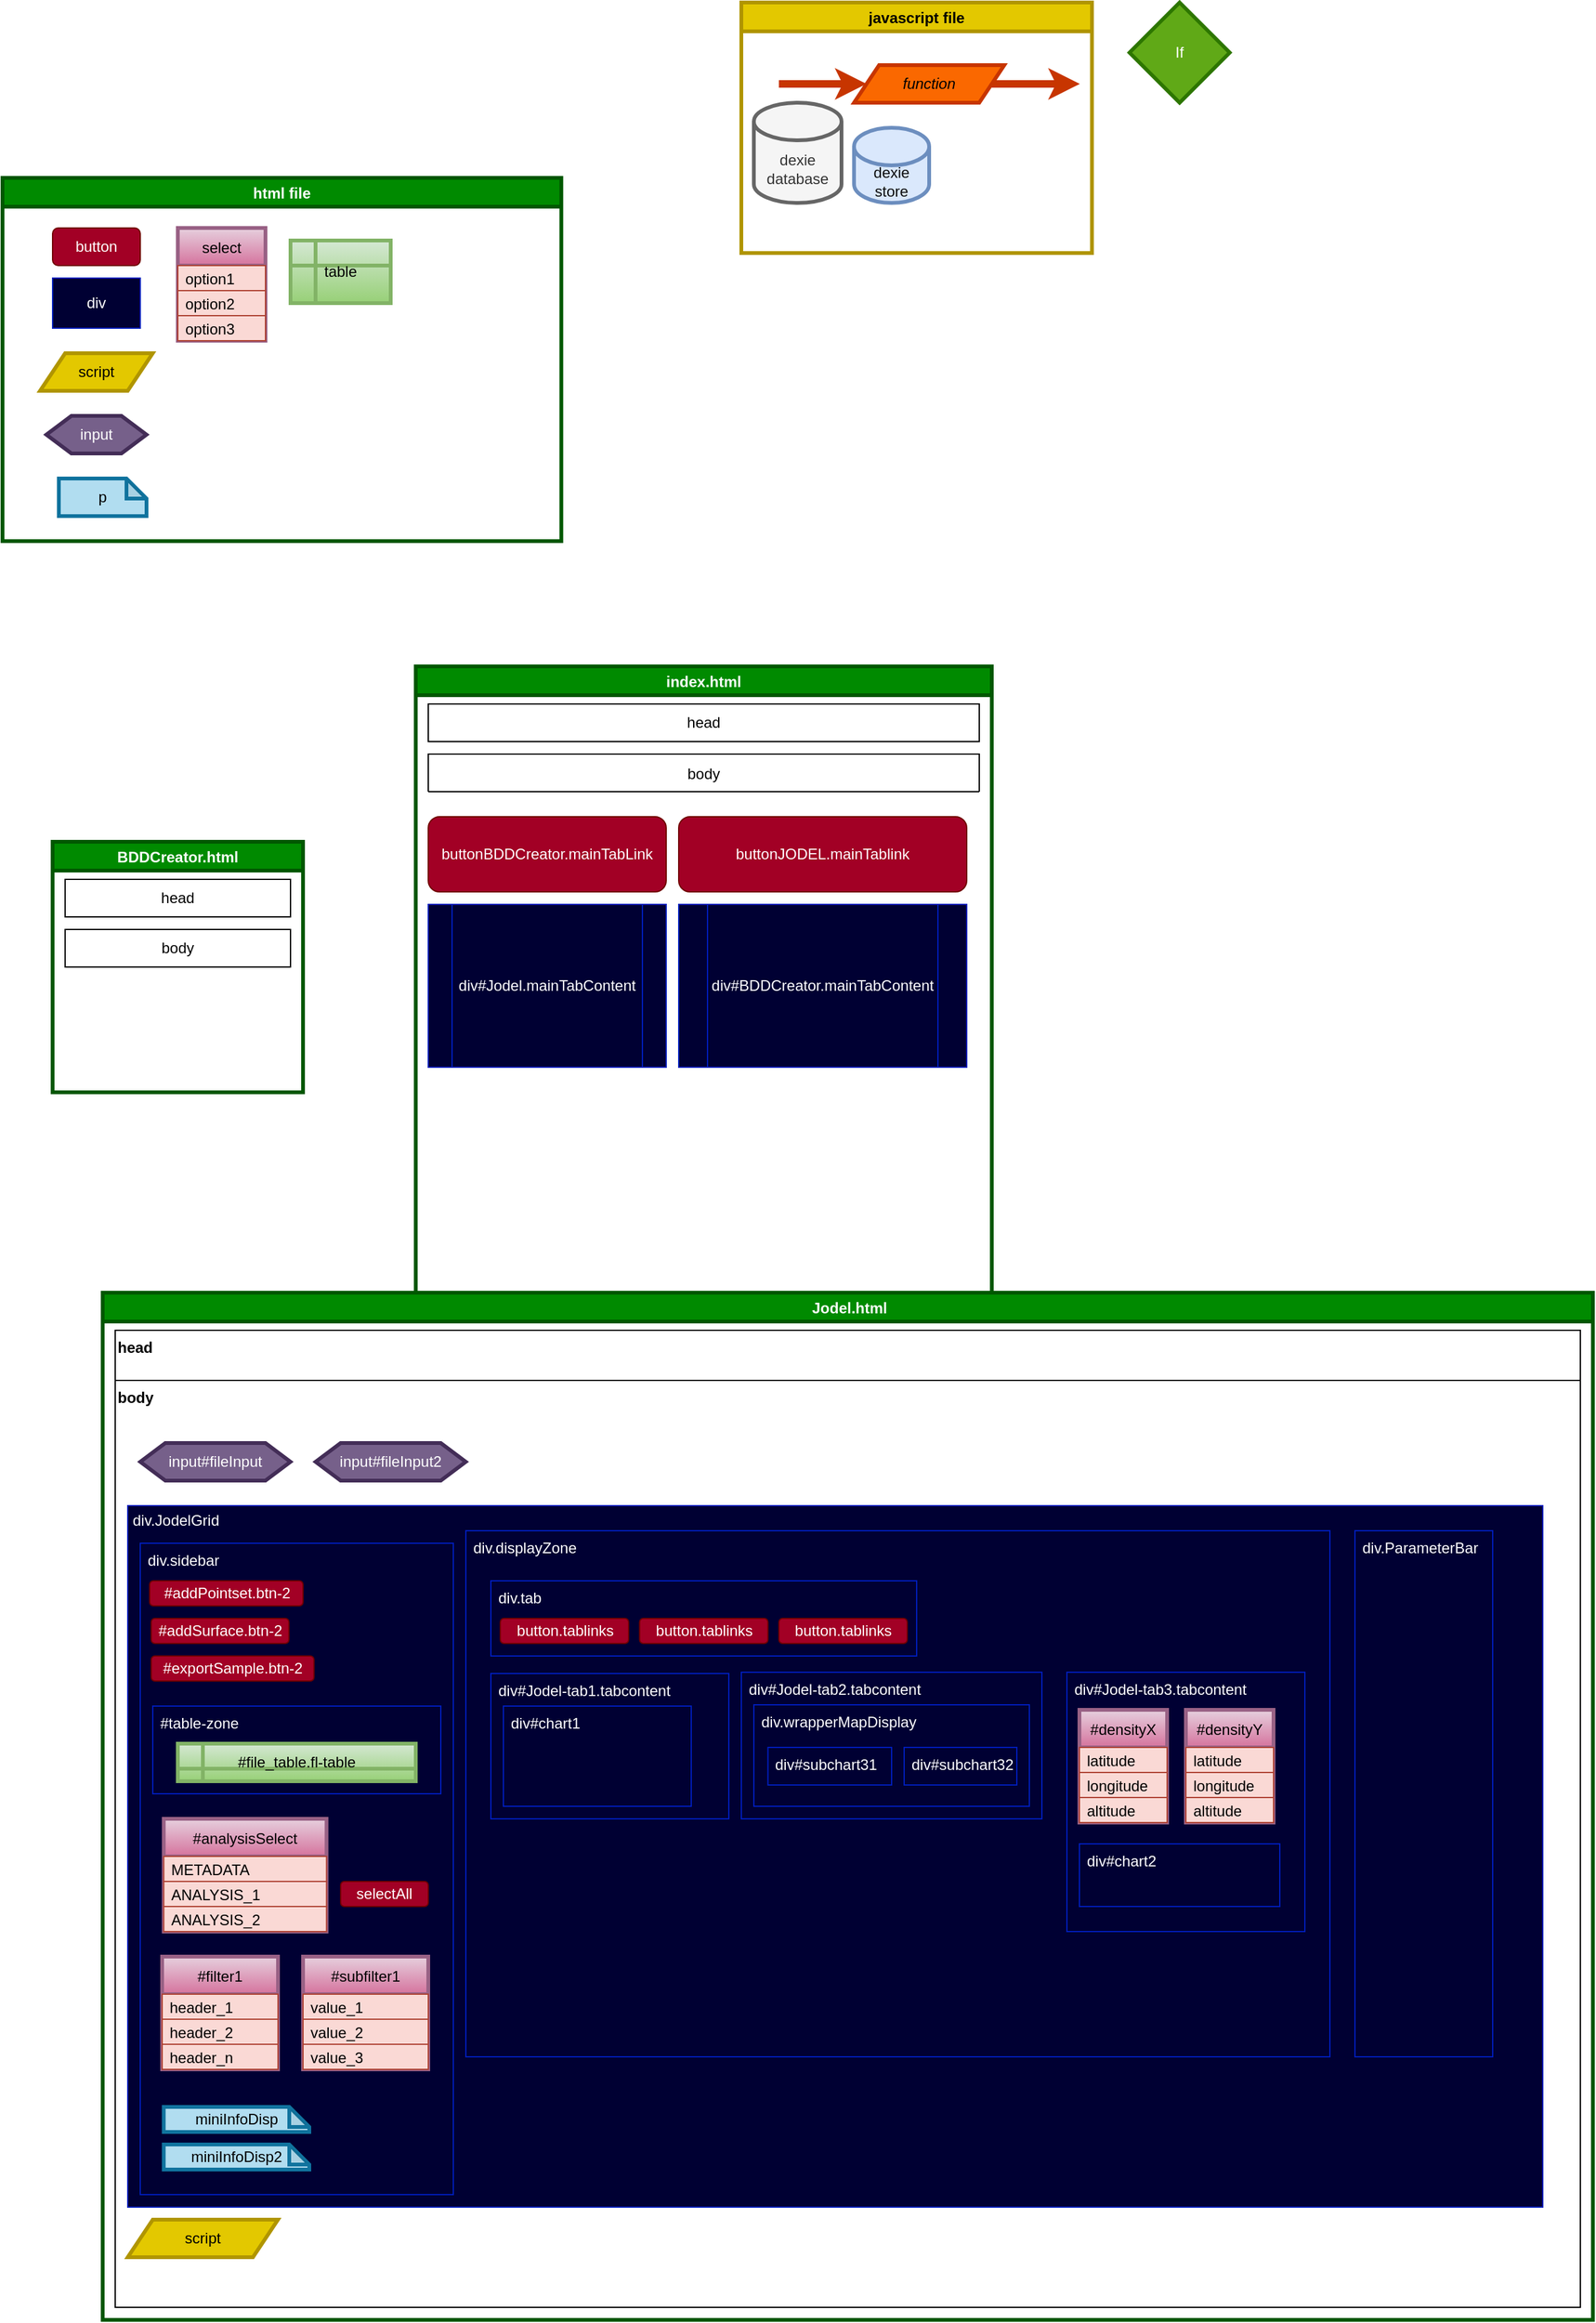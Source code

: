 <mxfile>
    <diagram id="qAJNVAeYL8XGyXcCz23-" name="Page-1">
        <mxGraphModel dx="2083" dy="2276" grid="1" gridSize="10" guides="1" tooltips="1" connect="1" arrows="1" fold="1" page="1" pageScale="1" pageWidth="827" pageHeight="1169" background="#ffffff" math="0" shadow="0">
            <root>
                <mxCell id="0"/>
                <mxCell id="1" parent="0"/>
                <mxCell id="3" value="index.html" style="swimlane;strokeColor=#005700;strokeWidth=3;fillColor=#008a00;fontColor=#ffffff;" parent="1" vertex="1">
                    <mxGeometry x="50" y="130" width="460" height="510" as="geometry"/>
                </mxCell>
                <mxCell id="4" value="head" style="whiteSpace=wrap;html=1;" parent="3" vertex="1">
                    <mxGeometry x="10" y="30" width="440" height="30" as="geometry"/>
                </mxCell>
                <mxCell id="21" value="body" style="swimlane;fontStyle=0;childLayout=stackLayout;horizontal=1;startSize=30;horizontalStack=0;resizeParent=1;resizeParentMax=0;resizeLast=0;collapsible=1;marginBottom=0;" parent="3" vertex="1">
                    <mxGeometry x="10" y="70" width="440" height="30" as="geometry"/>
                </mxCell>
                <mxCell id="44" value="&lt;span style=&quot;color: rgb(255 , 255 , 255)&quot;&gt;buttonBDDCreator.mainTabLink&lt;/span&gt;" style="rounded=1;whiteSpace=wrap;html=1;fillColor=#a20025;fontColor=#ffffff;strokeColor=#6F0000;" parent="3" vertex="1">
                    <mxGeometry x="10" y="120" width="190" height="60" as="geometry"/>
                </mxCell>
                <mxCell id="45" value="&lt;span style=&quot;color: rgb(255 , 255 , 255)&quot;&gt;buttonJODEL.mainTablink&lt;/span&gt;" style="rounded=1;whiteSpace=wrap;html=1;fillColor=#a20025;fontColor=#ffffff;strokeColor=#6F0000;" parent="3" vertex="1">
                    <mxGeometry x="210" y="120" width="230" height="60" as="geometry"/>
                </mxCell>
                <mxCell id="30" value="div#Jodel.mainTabContent" style="shape=process;whiteSpace=wrap;html=1;backgroundOutline=1;fillColor=#000033;fontColor=#ffffff;strokeColor=#001DBC;" parent="3" vertex="1">
                    <mxGeometry x="10" y="190" width="190" height="130" as="geometry"/>
                </mxCell>
                <mxCell id="31" value="div#BDDCreator.mainTabContent" style="shape=process;whiteSpace=wrap;html=1;backgroundOutline=1;fillColor=#000033;fontColor=#ffffff;strokeColor=#001DBC;" parent="3" vertex="1">
                    <mxGeometry x="210" y="190" width="230" height="130" as="geometry"/>
                </mxCell>
                <mxCell id="11" value="Jodel.html" style="swimlane;strokeColor=#005700;strokeWidth=3;fillColor=#008a00;fontColor=#ffffff;spacingLeft=3;" parent="1" vertex="1">
                    <mxGeometry x="-200" y="630" width="1190" height="820" as="geometry"/>
                </mxCell>
                <mxCell id="12" value="body&lt;br&gt;" style="whiteSpace=wrap;html=1;align=left;verticalAlign=top;fontStyle=1" parent="11" vertex="1">
                    <mxGeometry x="10" y="70" width="1170" height="740" as="geometry"/>
                </mxCell>
                <mxCell id="13" value="head" style="whiteSpace=wrap;html=1;align=left;verticalAlign=top;fontStyle=1" parent="11" vertex="1">
                    <mxGeometry x="10" y="30" width="1170" height="40" as="geometry"/>
                </mxCell>
                <mxCell id="67" value="div.JodelGrid" style="rounded=0;html=1;fillColor=#000033;fontColor=#ffffff;strokeColor=#001DBC;spacing=0;spacingTop=0;spacingLeft=4;whiteSpace=wrap;align=left;verticalAlign=top;" parent="11" vertex="1">
                    <mxGeometry x="20" y="170" width="1130" height="560" as="geometry"/>
                </mxCell>
                <mxCell id="68" value="input#fileInput" style="shape=hexagon;perimeter=hexagonPerimeter2;whiteSpace=wrap;html=1;fixedSize=1;fontColor=#ffffff;strokeColor=#432D57;strokeWidth=3;fillColor=#76608a;" parent="11" vertex="1">
                    <mxGeometry x="30" y="120" width="120" height="30" as="geometry"/>
                </mxCell>
                <mxCell id="69" value="input#fileInput2" style="shape=hexagon;perimeter=hexagonPerimeter2;whiteSpace=wrap;html=1;fixedSize=1;fontColor=#ffffff;strokeColor=#432D57;strokeWidth=3;fillColor=#76608a;" parent="11" vertex="1">
                    <mxGeometry x="170" y="120" width="120" height="30" as="geometry"/>
                </mxCell>
                <mxCell id="70" value="div.sidebar" style="rounded=0;whiteSpace=wrap;html=1;fillColor=#000033;fontColor=#ffffff;strokeColor=#001DBC;verticalAlign=top;align=left;spacingLeft=4;" parent="11" vertex="1">
                    <mxGeometry x="30" y="200" width="250" height="520" as="geometry"/>
                </mxCell>
                <mxCell id="71" value="div.displayZone&lt;span style=&quot;color: rgba(0 , 0 , 0 , 0) ; font-family: monospace ; font-size: 0px&quot;&gt;%3CmxGraphModel%3E%3Croot%3E%3CmxCell%20id%3D%220%22%2F%3E%3CmxCell%20id%3D%221%22%20parent%3D%220%22%2F%3E%3CmxCell%20id%3D%222%22%20value%3D%22div.sidebar%22%20style%3D%22rounded%3D0%3BwhiteSpace%3Dwrap%3Bhtml%3D1%3BfillColor%3D%23000033%3BfontColor%3D%23ffffff%3BstrokeColor%3D%23001DBC%3BverticalAlign%3Dtop%3Balign%3Dleft%3BspacingLeft%3D4%3B%22%20vertex%3D%221%22%20parent%3D%221%22%3E%3CmxGeometry%20x%3D%2290%22%20y%3D%22870%22%20width%3D%22110%22%20height%3D%22250%22%20as%3D%22geometry%22%2F%3E%3C%2FmxCell%3E%3C%2Froot%3E%3C%2FmxGraphModel%3E&lt;/span&gt;" style="rounded=0;whiteSpace=wrap;html=1;fillColor=#000033;fontColor=#ffffff;strokeColor=#001DBC;verticalAlign=top;align=left;spacingLeft=4;" parent="11" vertex="1">
                    <mxGeometry x="290" y="190" width="690" height="420" as="geometry"/>
                </mxCell>
                <mxCell id="72" value="div.ParameterBar" style="rounded=0;whiteSpace=wrap;html=1;fillColor=#000033;fontColor=#ffffff;strokeColor=#001DBC;verticalAlign=top;align=left;spacingLeft=4;" parent="11" vertex="1">
                    <mxGeometry x="1000" y="190" width="110" height="420" as="geometry"/>
                </mxCell>
                <mxCell id="73" value="script" style="shape=parallelogram;perimeter=parallelogramPerimeter;whiteSpace=wrap;html=1;fixedSize=1;strokeColor=#B09500;strokeWidth=3;fillColor=#e3c800;fontColor=#000000;" parent="11" vertex="1">
                    <mxGeometry x="20" y="740" width="120" height="30" as="geometry"/>
                </mxCell>
                <mxCell id="74" value="#addPointset.btn-2" style="rounded=1;whiteSpace=wrap;html=1;fillColor=#a20025;fontColor=#ffffff;strokeColor=#6F0000;" parent="11" vertex="1">
                    <mxGeometry x="37.5" y="230" width="122.5" height="20" as="geometry"/>
                </mxCell>
                <mxCell id="75" value="#addSurface.btn-2" style="rounded=1;whiteSpace=wrap;html=1;fillColor=#a20025;fontColor=#ffffff;strokeColor=#6F0000;" parent="11" vertex="1">
                    <mxGeometry x="38.75" y="260" width="110" height="20" as="geometry"/>
                </mxCell>
                <mxCell id="76" value="#exportSample.btn-2" style="rounded=1;whiteSpace=wrap;html=1;fillColor=#a20025;fontColor=#ffffff;strokeColor=#6F0000;" parent="11" vertex="1">
                    <mxGeometry x="38.75" y="290" width="130" height="20" as="geometry"/>
                </mxCell>
                <mxCell id="79" value="#filter1" style="swimlane;fontStyle=0;childLayout=stackLayout;horizontal=1;startSize=30;horizontalStack=0;resizeParent=1;resizeParentMax=0;resizeLast=0;collapsible=1;marginBottom=0;strokeColor=#996185;strokeWidth=3;fillColor=#e6d0de;gradientColor=#d5739d;" parent="11" vertex="1">
                    <mxGeometry x="47.5" y="530" width="92.5" height="90" as="geometry"/>
                </mxCell>
                <mxCell id="80" value="header_1" style="text;strokeColor=#ae4132;fillColor=#fad9d5;align=left;verticalAlign=middle;spacingLeft=4;spacingRight=4;overflow=hidden;points=[[0,0.5],[1,0.5]];portConstraint=eastwest;rotatable=0;fontColor=#000000;" parent="79" vertex="1">
                    <mxGeometry y="30" width="92.5" height="20" as="geometry"/>
                </mxCell>
                <mxCell id="81" value="header_2" style="text;strokeColor=#ae4132;fillColor=#fad9d5;align=left;verticalAlign=middle;spacingLeft=4;spacingRight=4;overflow=hidden;points=[[0,0.5],[1,0.5]];portConstraint=eastwest;rotatable=0;fontColor=#000000;" parent="79" vertex="1">
                    <mxGeometry y="50" width="92.5" height="20" as="geometry"/>
                </mxCell>
                <mxCell id="82" value="header_n" style="text;strokeColor=#ae4132;fillColor=#fad9d5;align=left;verticalAlign=middle;spacingLeft=4;spacingRight=4;overflow=hidden;points=[[0,0.5],[1,0.5]];portConstraint=eastwest;rotatable=0;fontColor=#000000;" parent="79" vertex="1">
                    <mxGeometry y="70" width="92.5" height="20" as="geometry"/>
                </mxCell>
                <mxCell id="83" value="#subfilter1" style="swimlane;fontStyle=0;childLayout=stackLayout;horizontal=1;startSize=30;horizontalStack=0;resizeParent=1;resizeParentMax=0;resizeLast=0;collapsible=1;marginBottom=0;strokeColor=#996185;strokeWidth=3;fillColor=#e6d0de;gradientColor=#d5739d;" parent="11" vertex="1">
                    <mxGeometry x="160" y="530" width="100" height="90" as="geometry"/>
                </mxCell>
                <mxCell id="84" value="value_1" style="text;strokeColor=#ae4132;fillColor=#fad9d5;align=left;verticalAlign=middle;spacingLeft=4;spacingRight=4;overflow=hidden;points=[[0,0.5],[1,0.5]];portConstraint=eastwest;rotatable=0;fontColor=#000000;" parent="83" vertex="1">
                    <mxGeometry y="30" width="100" height="20" as="geometry"/>
                </mxCell>
                <mxCell id="85" value="value_2" style="text;strokeColor=#ae4132;fillColor=#fad9d5;align=left;verticalAlign=middle;spacingLeft=4;spacingRight=4;overflow=hidden;points=[[0,0.5],[1,0.5]];portConstraint=eastwest;rotatable=0;fontColor=#000000;" parent="83" vertex="1">
                    <mxGeometry y="50" width="100" height="20" as="geometry"/>
                </mxCell>
                <mxCell id="86" value="value_3" style="text;strokeColor=#ae4132;fillColor=#fad9d5;align=left;verticalAlign=middle;spacingLeft=4;spacingRight=4;overflow=hidden;points=[[0,0.5],[1,0.5]];portConstraint=eastwest;rotatable=0;fontColor=#000000;" parent="83" vertex="1">
                    <mxGeometry y="70" width="100" height="20" as="geometry"/>
                </mxCell>
                <mxCell id="87" value="selectAll" style="rounded=1;whiteSpace=wrap;html=1;fillColor=#a20025;fontColor=#ffffff;strokeColor=#6F0000;" parent="11" vertex="1">
                    <mxGeometry x="190" y="470" width="70" height="20" as="geometry"/>
                </mxCell>
                <mxCell id="88" value="#analysisSelect" style="swimlane;fontStyle=0;childLayout=stackLayout;horizontal=1;startSize=30;horizontalStack=0;resizeParent=1;resizeParentMax=0;resizeLast=0;collapsible=1;marginBottom=0;strokeColor=#996185;strokeWidth=3;fillColor=#e6d0de;gradientColor=#d5739d;" parent="11" vertex="1">
                    <mxGeometry x="48.75" y="420" width="130" height="90" as="geometry"/>
                </mxCell>
                <mxCell id="89" value="METADATA" style="text;strokeColor=#ae4132;fillColor=#fad9d5;align=left;verticalAlign=middle;spacingLeft=4;spacingRight=4;overflow=hidden;points=[[0,0.5],[1,0.5]];portConstraint=eastwest;rotatable=0;fontColor=#000000;" parent="88" vertex="1">
                    <mxGeometry y="30" width="130" height="20" as="geometry"/>
                </mxCell>
                <mxCell id="94" value="ANALYSIS_1" style="text;strokeColor=#ae4132;fillColor=#fad9d5;align=left;verticalAlign=middle;spacingLeft=4;spacingRight=4;overflow=hidden;points=[[0,0.5],[1,0.5]];portConstraint=eastwest;rotatable=0;fontColor=#000000;" parent="88" vertex="1">
                    <mxGeometry y="50" width="130" height="20" as="geometry"/>
                </mxCell>
                <mxCell id="93" value="ANALYSIS_2" style="text;strokeColor=#ae4132;fillColor=#fad9d5;align=left;verticalAlign=middle;spacingLeft=4;spacingRight=4;overflow=hidden;points=[[0,0.5],[1,0.5]];portConstraint=eastwest;rotatable=0;fontColor=#000000;" parent="88" vertex="1">
                    <mxGeometry y="70" width="130" height="20" as="geometry"/>
                </mxCell>
                <mxCell id="95" value="miniInfoDisp" style="shape=note;whiteSpace=wrap;html=1;backgroundOutline=1;darkOpacity=0.05;strokeColor=#10739e;strokeWidth=3;fillColor=#b1ddf0;size=16;fontColor=#000000;" parent="11" vertex="1">
                    <mxGeometry x="48.75" y="650" width="116.25" height="20" as="geometry"/>
                </mxCell>
                <mxCell id="97" value="miniInfoDisp2" style="shape=note;whiteSpace=wrap;html=1;backgroundOutline=1;darkOpacity=0.05;strokeColor=#10739e;strokeWidth=3;fillColor=#b1ddf0;size=16;fontColor=#000000;" parent="11" vertex="1">
                    <mxGeometry x="48.75" y="680" width="116.25" height="20" as="geometry"/>
                </mxCell>
                <mxCell id="103" value="#table-zone" style="rounded=0;whiteSpace=wrap;html=1;fillColor=#000033;fontColor=#ffffff;strokeColor=#001DBC;verticalAlign=top;align=left;spacingLeft=4;" parent="11" vertex="1">
                    <mxGeometry x="40" y="330" width="230" height="70" as="geometry"/>
                </mxCell>
                <mxCell id="104" value="#file_table.fl-table" style="shape=internalStorage;whiteSpace=wrap;html=1;backgroundOutline=1;strokeColor=#82b366;strokeWidth=3;fillColor=#d5e8d4;gradientColor=#97d077;" parent="11" vertex="1">
                    <mxGeometry x="60" y="360" width="190" height="30" as="geometry"/>
                </mxCell>
                <mxCell id="108" value="div.tab" style="rounded=0;whiteSpace=wrap;html=1;fillColor=#000033;fontColor=#ffffff;strokeColor=#001DBC;verticalAlign=top;align=left;spacingLeft=4;" parent="11" vertex="1">
                    <mxGeometry x="310" y="230" width="340" height="60" as="geometry"/>
                </mxCell>
                <mxCell id="109" value="button.tablinks" style="rounded=1;whiteSpace=wrap;html=1;fillColor=#a20025;fontColor=#ffffff;strokeColor=#6F0000;" parent="11" vertex="1">
                    <mxGeometry x="317.5" y="260" width="102.5" height="20" as="geometry"/>
                </mxCell>
                <mxCell id="110" value="button.tablinks" style="rounded=1;whiteSpace=wrap;html=1;fillColor=#a20025;fontColor=#ffffff;strokeColor=#6F0000;" parent="11" vertex="1">
                    <mxGeometry x="428.75" y="260" width="102.5" height="20" as="geometry"/>
                </mxCell>
                <mxCell id="111" value="button.tablinks" style="rounded=1;whiteSpace=wrap;html=1;fillColor=#a20025;fontColor=#ffffff;strokeColor=#6F0000;" parent="11" vertex="1">
                    <mxGeometry x="540" y="260" width="102.5" height="20" as="geometry"/>
                </mxCell>
                <mxCell id="112" value="div#Jodel-tab1.tabcontent" style="rounded=0;whiteSpace=wrap;html=1;fillColor=#000033;fontColor=#ffffff;strokeColor=#001DBC;verticalAlign=top;align=left;spacingLeft=4;" parent="11" vertex="1">
                    <mxGeometry x="310" y="304" width="190" height="116" as="geometry"/>
                </mxCell>
                <mxCell id="113" value="div#Jodel-tab2.tabcontent" style="rounded=0;whiteSpace=wrap;html=1;fillColor=#000033;fontColor=#ffffff;strokeColor=#001DBC;verticalAlign=top;align=left;spacingLeft=4;" parent="11" vertex="1">
                    <mxGeometry x="510" y="303" width="240" height="117" as="geometry"/>
                </mxCell>
                <mxCell id="114" value="div#Jodel-tab3.tabcontent" style="rounded=0;whiteSpace=wrap;html=1;fillColor=#000033;fontColor=#ffffff;strokeColor=#001DBC;verticalAlign=top;align=left;spacingLeft=4;" parent="11" vertex="1">
                    <mxGeometry x="770" y="303" width="190" height="207" as="geometry"/>
                </mxCell>
                <mxCell id="115" value="div#chart1" style="rounded=0;whiteSpace=wrap;html=1;fillColor=#000033;fontColor=#ffffff;strokeColor=#001DBC;verticalAlign=top;align=left;spacingLeft=4;" parent="11" vertex="1">
                    <mxGeometry x="320" y="330" width="150" height="80" as="geometry"/>
                </mxCell>
                <mxCell id="116" value="div.wrapperMapDisplay" style="rounded=0;whiteSpace=wrap;html=1;fillColor=#000033;fontColor=#ffffff;strokeColor=#001DBC;verticalAlign=top;align=left;spacingLeft=4;" parent="11" vertex="1">
                    <mxGeometry x="520" y="329" width="220" height="81" as="geometry"/>
                </mxCell>
                <mxCell id="117" value="div#subchart31" style="rounded=0;whiteSpace=wrap;html=1;fillColor=#000033;fontColor=#ffffff;strokeColor=#001DBC;verticalAlign=top;align=left;spacingLeft=4;" parent="11" vertex="1">
                    <mxGeometry x="531.25" y="363" width="98.75" height="30" as="geometry"/>
                </mxCell>
                <mxCell id="118" value="div#subchart32" style="rounded=0;whiteSpace=wrap;html=1;fillColor=#000033;fontColor=#ffffff;strokeColor=#001DBC;verticalAlign=top;align=left;spacingLeft=4;" parent="11" vertex="1">
                    <mxGeometry x="640" y="363" width="90" height="30" as="geometry"/>
                </mxCell>
                <mxCell id="120" value="#densityX" style="swimlane;fontStyle=0;childLayout=stackLayout;horizontal=1;startSize=30;horizontalStack=0;resizeParent=1;resizeParentMax=0;resizeLast=0;collapsible=1;marginBottom=0;strokeColor=#996185;strokeWidth=3;fillColor=#e6d0de;gradientColor=#d5739d;" parent="11" vertex="1">
                    <mxGeometry x="780" y="333" width="70" height="90" as="geometry"/>
                </mxCell>
                <mxCell id="121" value="latitude" style="text;strokeColor=#ae4132;fillColor=#fad9d5;align=left;verticalAlign=middle;spacingLeft=4;spacingRight=4;overflow=hidden;points=[[0,0.5],[1,0.5]];portConstraint=eastwest;rotatable=0;fontColor=#000000;" parent="120" vertex="1">
                    <mxGeometry y="30" width="70" height="20" as="geometry"/>
                </mxCell>
                <mxCell id="122" value="longitude" style="text;strokeColor=#ae4132;fillColor=#fad9d5;align=left;verticalAlign=middle;spacingLeft=4;spacingRight=4;overflow=hidden;points=[[0,0.5],[1,0.5]];portConstraint=eastwest;rotatable=0;fontColor=#000000;" parent="120" vertex="1">
                    <mxGeometry y="50" width="70" height="20" as="geometry"/>
                </mxCell>
                <mxCell id="123" value="altitude" style="text;strokeColor=#ae4132;fillColor=#fad9d5;align=left;verticalAlign=middle;spacingLeft=4;spacingRight=4;overflow=hidden;points=[[0,0.5],[1,0.5]];portConstraint=eastwest;rotatable=0;fontColor=#000000;" parent="120" vertex="1">
                    <mxGeometry y="70" width="70" height="20" as="geometry"/>
                </mxCell>
                <mxCell id="124" value="#densityY" style="swimlane;fontStyle=0;childLayout=stackLayout;horizontal=1;startSize=30;horizontalStack=0;resizeParent=1;resizeParentMax=0;resizeLast=0;collapsible=1;marginBottom=0;strokeColor=#996185;strokeWidth=3;fillColor=#e6d0de;gradientColor=#d5739d;" parent="11" vertex="1">
                    <mxGeometry x="865" y="333" width="70" height="90" as="geometry"/>
                </mxCell>
                <mxCell id="125" value="latitude" style="text;strokeColor=#ae4132;fillColor=#fad9d5;align=left;verticalAlign=middle;spacingLeft=4;spacingRight=4;overflow=hidden;points=[[0,0.5],[1,0.5]];portConstraint=eastwest;rotatable=0;fontColor=#000000;" parent="124" vertex="1">
                    <mxGeometry y="30" width="70" height="20" as="geometry"/>
                </mxCell>
                <mxCell id="126" value="longitude" style="text;strokeColor=#ae4132;fillColor=#fad9d5;align=left;verticalAlign=middle;spacingLeft=4;spacingRight=4;overflow=hidden;points=[[0,0.5],[1,0.5]];portConstraint=eastwest;rotatable=0;fontColor=#000000;" parent="124" vertex="1">
                    <mxGeometry y="50" width="70" height="20" as="geometry"/>
                </mxCell>
                <mxCell id="127" value="altitude" style="text;strokeColor=#ae4132;fillColor=#fad9d5;align=left;verticalAlign=middle;spacingLeft=4;spacingRight=4;overflow=hidden;points=[[0,0.5],[1,0.5]];portConstraint=eastwest;rotatable=0;fontColor=#000000;" parent="124" vertex="1">
                    <mxGeometry y="70" width="70" height="20" as="geometry"/>
                </mxCell>
                <mxCell id="128" value="div#chart2" style="rounded=0;whiteSpace=wrap;html=1;fillColor=#000033;fontColor=#ffffff;strokeColor=#001DBC;verticalAlign=top;align=left;spacingLeft=4;" parent="11" vertex="1">
                    <mxGeometry x="780" y="440" width="160" height="50" as="geometry"/>
                </mxCell>
                <mxCell id="14" value="BDDCreator.html" style="swimlane;strokeWidth=3;strokeColor=#005700;fillColor=#008a00;fontColor=#ffffff;" parent="1" vertex="1">
                    <mxGeometry x="-240" y="270" width="200" height="200" as="geometry"/>
                </mxCell>
                <mxCell id="15" value="body&lt;br&gt;" style="whiteSpace=wrap;html=1;" parent="14" vertex="1">
                    <mxGeometry x="10" y="70" width="180" height="30" as="geometry"/>
                </mxCell>
                <mxCell id="16" value="head" style="whiteSpace=wrap;html=1;" parent="14" vertex="1">
                    <mxGeometry x="10" y="30" width="180" height="30" as="geometry"/>
                </mxCell>
                <mxCell id="49" value="html file" style="swimlane;strokeColor=#005700;strokeWidth=3;fillColor=#008a00;fontColor=#ffffff;" parent="1" vertex="1">
                    <mxGeometry x="-280" y="-260" width="446.25" height="290" as="geometry"/>
                </mxCell>
                <mxCell id="46" value="button" style="rounded=1;whiteSpace=wrap;html=1;fillColor=#a20025;fontColor=#ffffff;strokeColor=#6F0000;" parent="49" vertex="1">
                    <mxGeometry x="40" y="40" width="70" height="30" as="geometry"/>
                </mxCell>
                <mxCell id="48" value="div" style="rounded=0;whiteSpace=wrap;html=1;fillColor=#000033;fontColor=#ffffff;strokeColor=#001DBC;" parent="49" vertex="1">
                    <mxGeometry x="40" y="80" width="70" height="40" as="geometry"/>
                </mxCell>
                <mxCell id="51" value="script" style="shape=parallelogram;perimeter=parallelogramPerimeter;whiteSpace=wrap;html=1;fixedSize=1;strokeColor=#B09500;strokeWidth=3;fillColor=#e3c800;fontColor=#000000;" parent="49" vertex="1">
                    <mxGeometry x="30" y="140" width="90" height="30" as="geometry"/>
                </mxCell>
                <mxCell id="52" value="select" style="swimlane;fontStyle=0;childLayout=stackLayout;horizontal=1;startSize=30;horizontalStack=0;resizeParent=1;resizeParentMax=0;resizeLast=0;collapsible=1;marginBottom=0;strokeColor=#996185;strokeWidth=3;fillColor=#e6d0de;gradientColor=#d5739d;fontColor=#000000;" parent="49" vertex="1">
                    <mxGeometry x="140" y="40" width="70" height="90" as="geometry"/>
                </mxCell>
                <mxCell id="53" value="option1" style="text;strokeColor=#ae4132;fillColor=#fad9d5;align=left;verticalAlign=middle;spacingLeft=4;spacingRight=4;overflow=hidden;points=[[0,0.5],[1,0.5]];portConstraint=eastwest;rotatable=0;fontColor=#000000;" parent="52" vertex="1">
                    <mxGeometry y="30" width="70" height="20" as="geometry"/>
                </mxCell>
                <mxCell id="54" value="option2" style="text;strokeColor=#ae4132;fillColor=#fad9d5;align=left;verticalAlign=middle;spacingLeft=4;spacingRight=4;overflow=hidden;points=[[0,0.5],[1,0.5]];portConstraint=eastwest;rotatable=0;fontColor=#000000;" parent="52" vertex="1">
                    <mxGeometry y="50" width="70" height="20" as="geometry"/>
                </mxCell>
                <mxCell id="55" value="option3" style="text;strokeColor=#ae4132;fillColor=#fad9d5;align=left;verticalAlign=middle;spacingLeft=4;spacingRight=4;overflow=hidden;points=[[0,0.5],[1,0.5]];portConstraint=eastwest;rotatable=0;fontColor=#000000;" parent="52" vertex="1">
                    <mxGeometry y="70" width="70" height="20" as="geometry"/>
                </mxCell>
                <mxCell id="66" value="input" style="shape=hexagon;perimeter=hexagonPerimeter2;whiteSpace=wrap;html=1;fixedSize=1;fontColor=#ffffff;strokeColor=#432D57;strokeWidth=3;fillColor=#76608a;" parent="49" vertex="1">
                    <mxGeometry x="35" y="190" width="80" height="30" as="geometry"/>
                </mxCell>
                <mxCell id="98" value="&lt;font color=&quot;#000000&quot;&gt;table&lt;/font&gt;" style="shape=internalStorage;whiteSpace=wrap;html=1;backgroundOutline=1;strokeColor=#82b366;strokeWidth=3;fillColor=#d5e8d4;gradientColor=#97d077;" parent="49" vertex="1">
                    <mxGeometry x="230" y="50" width="80" height="50" as="geometry"/>
                </mxCell>
                <mxCell id="99" value="p" style="shape=note;whiteSpace=wrap;html=1;backgroundOutline=1;darkOpacity=0.05;strokeColor=#10739e;strokeWidth=3;fillColor=#b1ddf0;size=16;fontColor=#000000;" parent="49" vertex="1">
                    <mxGeometry x="45" y="240" width="70" height="30" as="geometry"/>
                </mxCell>
                <mxCell id="50" value="javascript file" style="swimlane;strokeColor=#B09500;strokeWidth=3;fillColor=#e3c800;fontColor=#000000;" parent="1" vertex="1">
                    <mxGeometry x="310" y="-400" width="280" height="200" as="geometry"/>
                </mxCell>
                <mxCell id="56" value="function" style="shape=parallelogram;perimeter=parallelogramPerimeter;whiteSpace=wrap;html=1;fixedSize=1;strokeColor=#C73500;strokeWidth=3;fillColor=#fa6800;fontColor=#000000;fontStyle=2" parent="50" vertex="1">
                    <mxGeometry x="90" y="50" width="120" height="30" as="geometry"/>
                </mxCell>
                <mxCell id="57" value="dexie database" style="shape=cylinder3;whiteSpace=wrap;html=1;boundedLbl=1;backgroundOutline=1;size=15;strokeColor=#666666;strokeWidth=3;fillColor=#f5f5f5;fontColor=#333333;" parent="50" vertex="1">
                    <mxGeometry x="10" y="80" width="70" height="80" as="geometry"/>
                </mxCell>
                <mxCell id="58" value="&lt;font color=&quot;#0d0d0d&quot;&gt;dexie store&lt;/font&gt;" style="shape=cylinder3;whiteSpace=wrap;html=1;boundedLbl=1;backgroundOutline=1;size=15;strokeColor=#6c8ebf;strokeWidth=3;fillColor=#dae8fc;" parent="50" vertex="1">
                    <mxGeometry x="90" y="100" width="60" height="60" as="geometry"/>
                </mxCell>
                <mxCell id="60" value="" style="endArrow=classic;html=1;fontColor=#0D0D0D;strokeWidth=6;exitX=1;exitY=0.5;exitDx=0;exitDy=0;fillColor=#fa6800;strokeColor=#C73500;" parent="50" source="56" edge="1">
                    <mxGeometry width="50" height="50" relative="1" as="geometry">
                        <mxPoint x="160" y="60" as="sourcePoint"/>
                        <mxPoint x="270.333" y="65" as="targetPoint"/>
                    </mxGeometry>
                </mxCell>
                <mxCell id="59" value="If" style="rhombus;whiteSpace=wrap;html=1;fontColor=#ffffff;strokeColor=#2D7600;strokeWidth=3;fillColor=#60a917;" parent="1" vertex="1">
                    <mxGeometry x="620" y="-400" width="80" height="80" as="geometry"/>
                </mxCell>
                <mxCell id="64" value="" style="endArrow=classic;html=1;fontColor=#0D0D0D;strokeWidth=6;fillColor=#fa6800;strokeColor=#C73500;" parent="1" edge="1">
                    <mxGeometry width="50" height="50" relative="1" as="geometry">
                        <mxPoint x="340" y="-335" as="sourcePoint"/>
                        <mxPoint x="410" y="-335" as="targetPoint"/>
                    </mxGeometry>
                </mxCell>
            </root>
        </mxGraphModel>
    </diagram>
</mxfile>